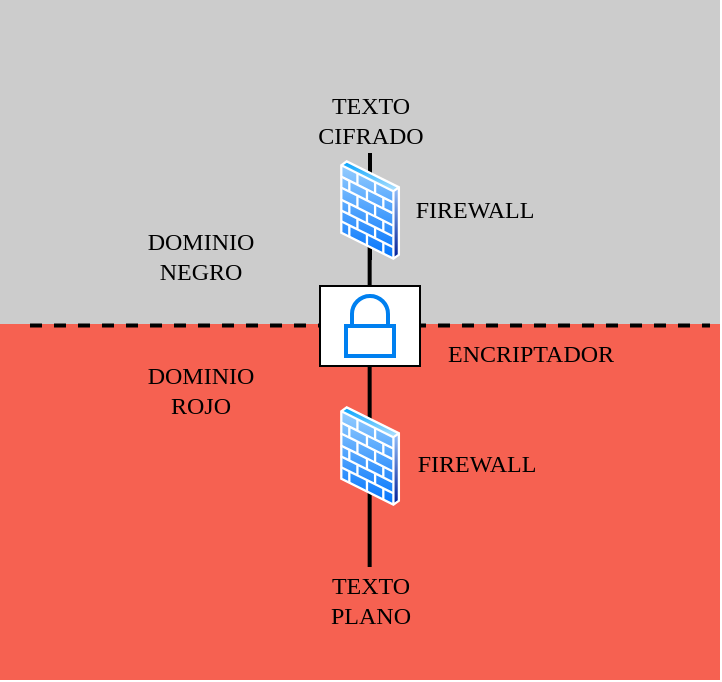 <mxfile version="26.0.16">
  <diagram name="Página-1" id="dAMKJRR-eMjITWGBEd3c">
    <mxGraphModel dx="607" dy="338" grid="1" gridSize="10" guides="1" tooltips="1" connect="1" arrows="1" fold="1" page="1" pageScale="1" pageWidth="827" pageHeight="1169" math="0" shadow="0">
      <root>
        <mxCell id="0" />
        <mxCell id="1" parent="0" />
        <mxCell id="2hcM3AbItyLFn5zXV8h_-19" value="" style="rounded=0;whiteSpace=wrap;html=1;strokeColor=none;fillColor=light-dark(#f66151, #512d2b);" parent="1" vertex="1">
          <mxGeometry x="90" y="322" width="360" height="178" as="geometry" />
        </mxCell>
        <mxCell id="2hcM3AbItyLFn5zXV8h_-18" value="" style="rounded=0;whiteSpace=wrap;html=1;strokeColor=none;fillColor=#CCCCCC;" parent="1" vertex="1">
          <mxGeometry x="90" y="160" width="360" height="162" as="geometry" />
        </mxCell>
        <mxCell id="2hcM3AbItyLFn5zXV8h_-4" value="" style="endArrow=none;html=1;rounded=0;entryX=0.55;entryY=0.95;entryDx=0;entryDy=0;entryPerimeter=0;strokeWidth=2;" parent="1" edge="1">
          <mxGeometry width="50" height="50" relative="1" as="geometry">
            <mxPoint x="275" y="290" as="sourcePoint" />
            <mxPoint x="275" y="236.5" as="targetPoint" />
          </mxGeometry>
        </mxCell>
        <mxCell id="2hcM3AbItyLFn5zXV8h_-10" value="" style="endArrow=none;html=1;rounded=0;entryX=0.55;entryY=0.95;entryDx=0;entryDy=0;entryPerimeter=0;strokeWidth=2;" parent="1" edge="1">
          <mxGeometry width="50" height="50" relative="1" as="geometry">
            <mxPoint x="274.83" y="443.5" as="sourcePoint" />
            <mxPoint x="274.83" y="280" as="targetPoint" />
          </mxGeometry>
        </mxCell>
        <mxCell id="2hcM3AbItyLFn5zXV8h_-6" value="" style="image;aspect=fixed;perimeter=ellipsePerimeter;html=1;align=center;shadow=0;dashed=0;spacingTop=3;image=img/lib/active_directory/firewall.svg;" parent="1" vertex="1">
          <mxGeometry x="259.75" y="240" width="30.5" height="50" as="geometry" />
        </mxCell>
        <mxCell id="2hcM3AbItyLFn5zXV8h_-7" value="" style="image;aspect=fixed;perimeter=ellipsePerimeter;html=1;align=center;shadow=0;dashed=0;spacingTop=3;image=img/lib/active_directory/firewall.svg;" parent="1" vertex="1">
          <mxGeometry x="259.75" y="363" width="30.5" height="50" as="geometry" />
        </mxCell>
        <mxCell id="2hcM3AbItyLFn5zXV8h_-11" value="ENCRIPTADOR" style="text;html=1;align=center;verticalAlign=middle;resizable=0;points=[];autosize=1;strokeColor=none;fillColor=none;fontStyle=0;fontFamily=Times New Roman;" parent="1" vertex="1">
          <mxGeometry x="300" y="322" width="110" height="30" as="geometry" />
        </mxCell>
        <mxCell id="2hcM3AbItyLFn5zXV8h_-12" value="FIREWALL" style="text;html=1;align=center;verticalAlign=middle;resizable=0;points=[];autosize=1;strokeColor=none;fillColor=none;fontStyle=0;fontFamily=Times New Roman;" parent="1" vertex="1">
          <mxGeometry x="287" y="250" width="80" height="30" as="geometry" />
        </mxCell>
        <mxCell id="2hcM3AbItyLFn5zXV8h_-13" value="FIREWALL" style="text;html=1;align=center;verticalAlign=middle;resizable=0;points=[];autosize=1;strokeColor=none;fillColor=none;fontStyle=0;fontFamily=Times New Roman;" parent="1" vertex="1">
          <mxGeometry x="288" y="377" width="80" height="30" as="geometry" />
        </mxCell>
        <mxCell id="2hcM3AbItyLFn5zXV8h_-17" value="" style="endArrow=none;dashed=1;html=1;rounded=0;strokeWidth=2;" parent="1" edge="1">
          <mxGeometry width="50" height="50" relative="1" as="geometry">
            <mxPoint x="105" y="322.76" as="sourcePoint" />
            <mxPoint x="445" y="322.76" as="targetPoint" />
          </mxGeometry>
        </mxCell>
        <mxCell id="2hcM3AbItyLFn5zXV8h_-5" value="" style="rounded=0;whiteSpace=wrap;html=1;" parent="1" vertex="1">
          <mxGeometry x="250" y="303" width="50" height="40" as="geometry" />
        </mxCell>
        <mxCell id="2hcM3AbItyLFn5zXV8h_-8" value="" style="html=1;verticalLabelPosition=bottom;align=center;labelBackgroundColor=#ffffff;verticalAlign=top;strokeWidth=2;strokeColor=#0080F0;shadow=0;dashed=0;shape=mxgraph.ios7.icons.locked;" parent="1" vertex="1">
          <mxGeometry x="263" y="308" width="24" height="30" as="geometry" />
        </mxCell>
        <mxCell id="2hcM3AbItyLFn5zXV8h_-20" value="&lt;div&gt;TEXTO&lt;/div&gt;&lt;div&gt;PLANO&lt;/div&gt;" style="text;html=1;align=center;verticalAlign=middle;resizable=0;points=[];autosize=1;strokeColor=none;fillColor=none;fontStyle=0;fontFamily=Times New Roman;" parent="1" vertex="1">
          <mxGeometry x="245" y="440" width="60" height="40" as="geometry" />
        </mxCell>
        <mxCell id="2hcM3AbItyLFn5zXV8h_-21" value="&lt;div&gt;DOMINIO&lt;/div&gt;&lt;div&gt;ROJO&lt;br&gt;&lt;/div&gt;" style="text;html=1;align=center;verticalAlign=middle;resizable=0;points=[];autosize=1;strokeColor=none;fillColor=none;fontStyle=0;fontFamily=Times New Roman;" parent="1" vertex="1">
          <mxGeometry x="150" y="335" width="80" height="40" as="geometry" />
        </mxCell>
        <mxCell id="2hcM3AbItyLFn5zXV8h_-22" value="&lt;div&gt;DOMINIO&lt;/div&gt;&lt;div&gt;NEGRO&lt;br&gt;&lt;/div&gt;" style="text;html=1;align=center;verticalAlign=middle;resizable=0;points=[];autosize=1;strokeColor=none;fillColor=none;fontStyle=0;shadow=0;fontFamily=Times New Roman;" parent="1" vertex="1">
          <mxGeometry x="150" y="268" width="80" height="40" as="geometry" />
        </mxCell>
        <mxCell id="fYZ9VzG72_PVpmJVYnIP-2" value="&lt;div&gt;TEXTO&lt;/div&gt;&lt;div&gt;CIFRADO&lt;/div&gt;" style="text;html=1;align=center;verticalAlign=middle;resizable=0;points=[];autosize=1;strokeColor=none;fillColor=none;fontStyle=0;fontFamily=Times New Roman;" vertex="1" parent="1">
          <mxGeometry x="235" y="200" width="80" height="40" as="geometry" />
        </mxCell>
      </root>
    </mxGraphModel>
  </diagram>
</mxfile>
